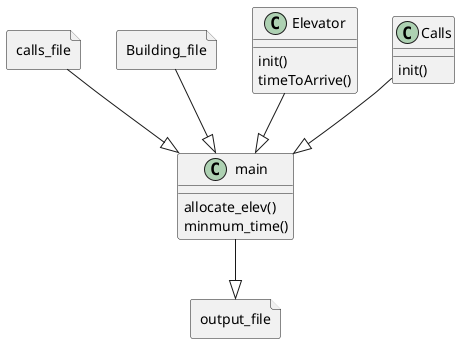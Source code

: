 @startuml
'https://plantuml.com/class-diagram







calls_file --|> main
Building_file --|> main
main --|> output_file
Elevator --|> main
Calls --|>  main

file output_file{
}
file calls_file{
}
file Building_file{
}
class main{
allocate_elev()
minmum_time()
}

class Elevator {
init()
timeToArrive()
}

class Calls {
init()
}

@enduml